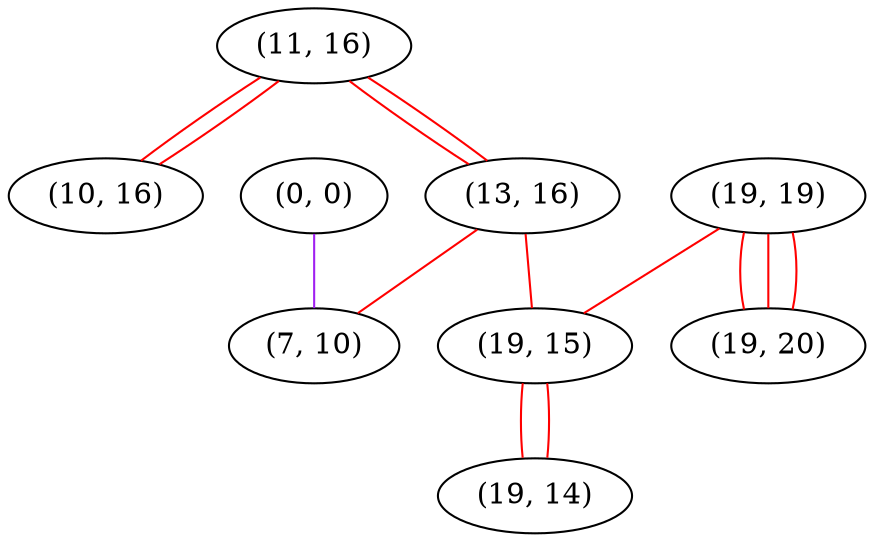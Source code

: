 graph "" {
"(11, 16)";
"(0, 0)";
"(19, 19)";
"(10, 16)";
"(13, 16)";
"(19, 15)";
"(19, 14)";
"(7, 10)";
"(19, 20)";
"(11, 16)" -- "(10, 16)"  [color=red, key=0, weight=1];
"(11, 16)" -- "(10, 16)"  [color=red, key=1, weight=1];
"(11, 16)" -- "(13, 16)"  [color=red, key=0, weight=1];
"(11, 16)" -- "(13, 16)"  [color=red, key=1, weight=1];
"(0, 0)" -- "(7, 10)"  [color=purple, key=0, weight=4];
"(19, 19)" -- "(19, 15)"  [color=red, key=0, weight=1];
"(19, 19)" -- "(19, 20)"  [color=red, key=0, weight=1];
"(19, 19)" -- "(19, 20)"  [color=red, key=1, weight=1];
"(19, 19)" -- "(19, 20)"  [color=red, key=2, weight=1];
"(13, 16)" -- "(19, 15)"  [color=red, key=0, weight=1];
"(13, 16)" -- "(7, 10)"  [color=red, key=0, weight=1];
"(19, 15)" -- "(19, 14)"  [color=red, key=0, weight=1];
"(19, 15)" -- "(19, 14)"  [color=red, key=1, weight=1];
}
